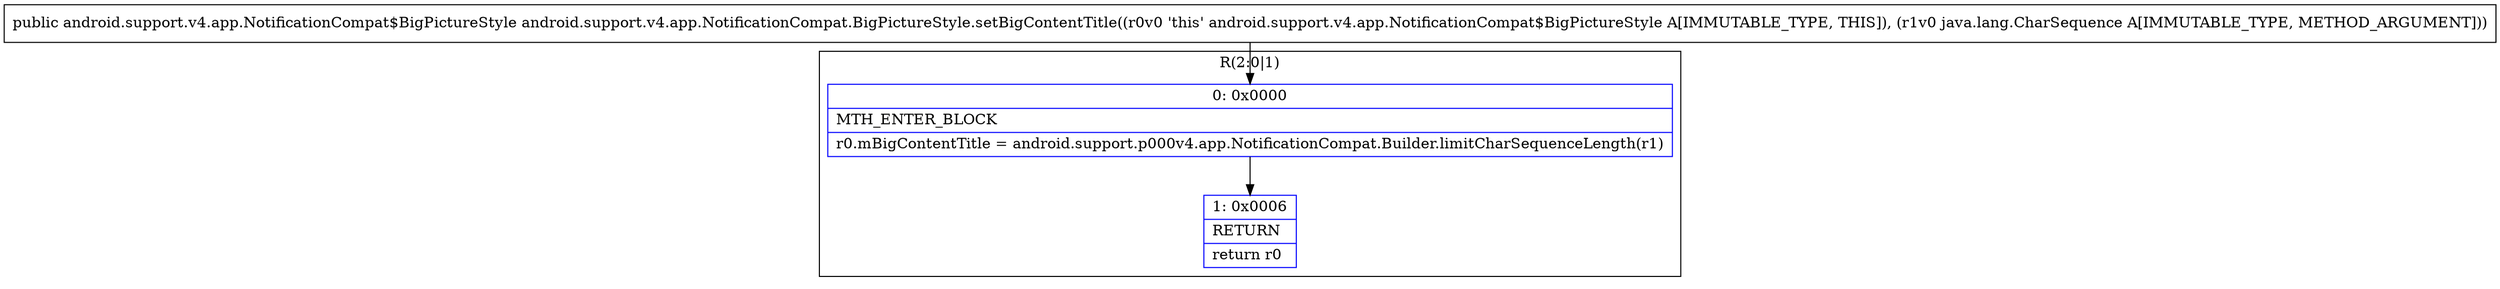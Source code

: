 digraph "CFG forandroid.support.v4.app.NotificationCompat.BigPictureStyle.setBigContentTitle(Ljava\/lang\/CharSequence;)Landroid\/support\/v4\/app\/NotificationCompat$BigPictureStyle;" {
subgraph cluster_Region_2144204499 {
label = "R(2:0|1)";
node [shape=record,color=blue];
Node_0 [shape=record,label="{0\:\ 0x0000|MTH_ENTER_BLOCK\l|r0.mBigContentTitle = android.support.p000v4.app.NotificationCompat.Builder.limitCharSequenceLength(r1)\l}"];
Node_1 [shape=record,label="{1\:\ 0x0006|RETURN\l|return r0\l}"];
}
MethodNode[shape=record,label="{public android.support.v4.app.NotificationCompat$BigPictureStyle android.support.v4.app.NotificationCompat.BigPictureStyle.setBigContentTitle((r0v0 'this' android.support.v4.app.NotificationCompat$BigPictureStyle A[IMMUTABLE_TYPE, THIS]), (r1v0 java.lang.CharSequence A[IMMUTABLE_TYPE, METHOD_ARGUMENT])) }"];
MethodNode -> Node_0;
Node_0 -> Node_1;
}


